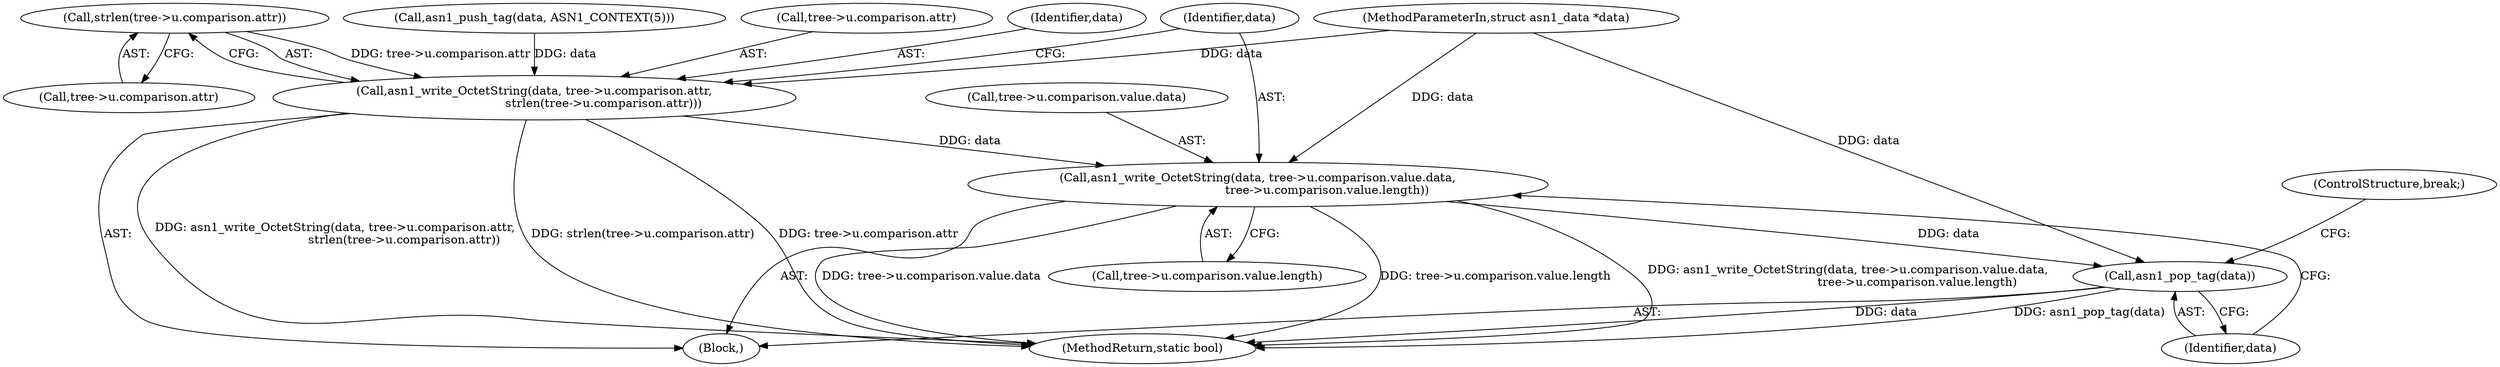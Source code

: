 digraph "1_samba_530d50a1abdcdf4d1775652d4c456c1274d83d8d_1@API" {
"1000391" [label="(Call,strlen(tree->u.comparison.attr))"];
"1000382" [label="(Call,asn1_write_OctetString(data, tree->u.comparison.attr,\n                                     strlen(tree->u.comparison.attr)))"];
"1000399" [label="(Call,asn1_write_OctetString(data, tree->u.comparison.value.data,\n                                     tree->u.comparison.value.length))"];
"1000419" [label="(Call,asn1_pop_tag(data))"];
"1000410" [label="(Call,tree->u.comparison.value.length)"];
"1000116" [label="(Block,)"];
"1000383" [label="(Identifier,data)"];
"1000400" [label="(Identifier,data)"];
"1000392" [label="(Call,tree->u.comparison.attr)"];
"1000399" [label="(Call,asn1_write_OctetString(data, tree->u.comparison.value.data,\n                                     tree->u.comparison.value.length))"];
"1000421" [label="(ControlStructure,break;)"];
"1000378" [label="(Call,asn1_push_tag(data, ASN1_CONTEXT(5)))"];
"1000401" [label="(Call,tree->u.comparison.value.data)"];
"1000382" [label="(Call,asn1_write_OctetString(data, tree->u.comparison.attr,\n                                     strlen(tree->u.comparison.attr)))"];
"1000384" [label="(Call,tree->u.comparison.attr)"];
"1000628" [label="(MethodReturn,static bool)"];
"1000420" [label="(Identifier,data)"];
"1000108" [label="(MethodParameterIn,struct asn1_data *data)"];
"1000391" [label="(Call,strlen(tree->u.comparison.attr))"];
"1000419" [label="(Call,asn1_pop_tag(data))"];
"1000391" -> "1000382"  [label="AST: "];
"1000391" -> "1000392"  [label="CFG: "];
"1000392" -> "1000391"  [label="AST: "];
"1000382" -> "1000391"  [label="CFG: "];
"1000391" -> "1000382"  [label="DDG: tree->u.comparison.attr"];
"1000382" -> "1000116"  [label="AST: "];
"1000383" -> "1000382"  [label="AST: "];
"1000384" -> "1000382"  [label="AST: "];
"1000400" -> "1000382"  [label="CFG: "];
"1000382" -> "1000628"  [label="DDG: tree->u.comparison.attr"];
"1000382" -> "1000628"  [label="DDG: asn1_write_OctetString(data, tree->u.comparison.attr,\n                                     strlen(tree->u.comparison.attr))"];
"1000382" -> "1000628"  [label="DDG: strlen(tree->u.comparison.attr)"];
"1000378" -> "1000382"  [label="DDG: data"];
"1000108" -> "1000382"  [label="DDG: data"];
"1000382" -> "1000399"  [label="DDG: data"];
"1000399" -> "1000116"  [label="AST: "];
"1000399" -> "1000410"  [label="CFG: "];
"1000400" -> "1000399"  [label="AST: "];
"1000401" -> "1000399"  [label="AST: "];
"1000410" -> "1000399"  [label="AST: "];
"1000420" -> "1000399"  [label="CFG: "];
"1000399" -> "1000628"  [label="DDG: tree->u.comparison.value.data"];
"1000399" -> "1000628"  [label="DDG: tree->u.comparison.value.length"];
"1000399" -> "1000628"  [label="DDG: asn1_write_OctetString(data, tree->u.comparison.value.data,\n                                     tree->u.comparison.value.length)"];
"1000108" -> "1000399"  [label="DDG: data"];
"1000399" -> "1000419"  [label="DDG: data"];
"1000419" -> "1000116"  [label="AST: "];
"1000419" -> "1000420"  [label="CFG: "];
"1000420" -> "1000419"  [label="AST: "];
"1000421" -> "1000419"  [label="CFG: "];
"1000419" -> "1000628"  [label="DDG: data"];
"1000419" -> "1000628"  [label="DDG: asn1_pop_tag(data)"];
"1000108" -> "1000419"  [label="DDG: data"];
}
